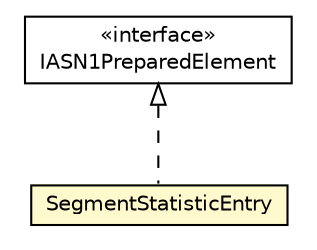 #!/usr/local/bin/dot
#
# Class diagram 
# Generated by UMLGraph version R5_6-24-gf6e263 (http://www.umlgraph.org/)
#

digraph G {
	edge [fontname="Helvetica",fontsize=10,labelfontname="Helvetica",labelfontsize=10];
	node [fontname="Helvetica",fontsize=10,shape=plaintext];
	nodesep=0.25;
	ranksep=0.5;
	// org.universAAL.lddi.lib.ieeex73std.org.bn.coders.IASN1PreparedElement
	c7458780 [label=<<table title="org.universAAL.lddi.lib.ieeex73std.org.bn.coders.IASN1PreparedElement" border="0" cellborder="1" cellspacing="0" cellpadding="2" port="p" href="../../org/bn/coders/IASN1PreparedElement.html">
		<tr><td><table border="0" cellspacing="0" cellpadding="1">
<tr><td align="center" balign="center"> &#171;interface&#187; </td></tr>
<tr><td align="center" balign="center"> IASN1PreparedElement </td></tr>
		</table></td></tr>
		</table>>, URL="../../org/bn/coders/IASN1PreparedElement.html", fontname="Helvetica", fontcolor="black", fontsize=10.0];
	// org.universAAL.lddi.lib.ieeex73std.x73.p20601.SegmentStatisticEntry
	c7458902 [label=<<table title="org.universAAL.lddi.lib.ieeex73std.x73.p20601.SegmentStatisticEntry" border="0" cellborder="1" cellspacing="0" cellpadding="2" port="p" bgcolor="lemonChiffon" href="./SegmentStatisticEntry.html">
		<tr><td><table border="0" cellspacing="0" cellpadding="1">
<tr><td align="center" balign="center"> SegmentStatisticEntry </td></tr>
		</table></td></tr>
		</table>>, URL="./SegmentStatisticEntry.html", fontname="Helvetica", fontcolor="black", fontsize=10.0];
	//org.universAAL.lddi.lib.ieeex73std.x73.p20601.SegmentStatisticEntry implements org.universAAL.lddi.lib.ieeex73std.org.bn.coders.IASN1PreparedElement
	c7458780:p -> c7458902:p [dir=back,arrowtail=empty,style=dashed];
}

